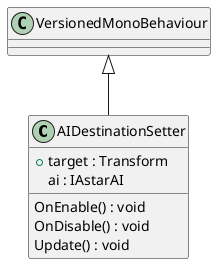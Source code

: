 @startuml
class AIDestinationSetter {
    + target : Transform
    ai : IAstarAI
    OnEnable() : void
    OnDisable() : void
    Update() : void
}
VersionedMonoBehaviour <|-- AIDestinationSetter
@enduml
